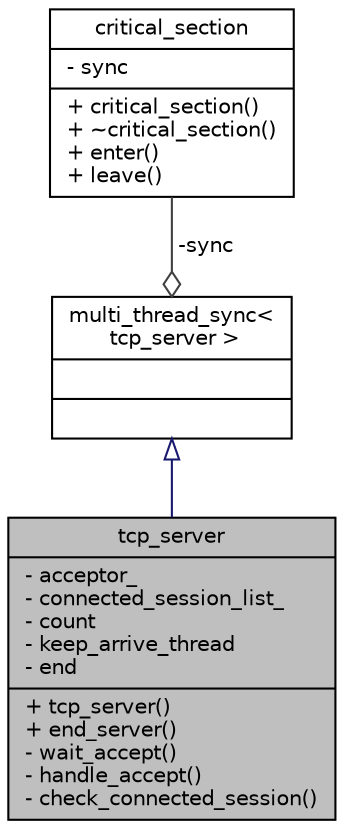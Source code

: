 digraph "tcp_server"
{
  edge [fontname="Helvetica",fontsize="10",labelfontname="Helvetica",labelfontsize="10"];
  node [fontname="Helvetica",fontsize="10",shape=record];
  Node2 [label="{tcp_server\n|- acceptor_\l- connected_session_list_\l- count\l- keep_arrive_thread\l- end\l|+ tcp_server()\l+ end_server()\l- wait_accept()\l- handle_accept()\l- check_connected_session()\l}",height=0.2,width=0.4,color="black", fillcolor="grey75", style="filled", fontcolor="black"];
  Node3 -> Node2 [dir="back",color="midnightblue",fontsize="10",style="solid",arrowtail="onormal",fontname="Helvetica"];
  Node3 [label="{multi_thread_sync\<\l tcp_server \>\n||}",height=0.2,width=0.4,color="black", fillcolor="white", style="filled",URL="$classmulti__thread__sync.html"];
  Node4 -> Node3 [color="grey25",fontsize="10",style="solid",label=" -sync" ,arrowhead="odiamond",fontname="Helvetica"];
  Node4 [label="{critical_section\n|- sync\l|+ critical_section()\l+ ~critical_section()\l+ enter()\l+ leave()\l}",height=0.2,width=0.4,color="black", fillcolor="white", style="filled",URL="$classcritical__section.html"];
}
